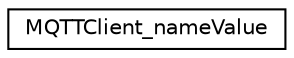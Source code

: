 digraph "Graphical Class Hierarchy"
{
 // LATEX_PDF_SIZE
  edge [fontname="Helvetica",fontsize="10",labelfontname="Helvetica",labelfontsize="10"];
  node [fontname="Helvetica",fontsize="10",shape=record];
  rankdir="LR";
  Node0 [label="MQTTClient_nameValue",height=0.2,width=0.4,color="black", fillcolor="white", style="filled",URL="$structMQTTClient__nameValue.html",tooltip=" "];
}
